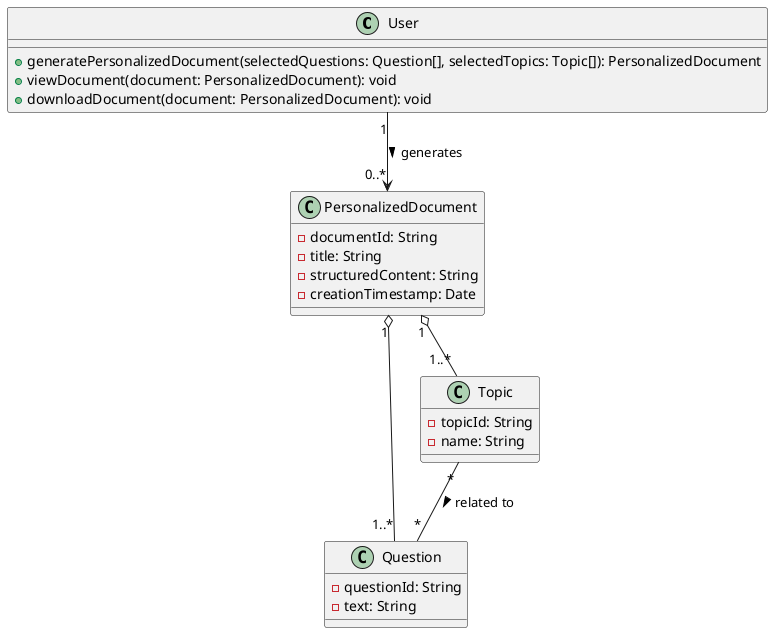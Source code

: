 @startuml
class User {
  + generatePersonalizedDocument(selectedQuestions: Question[], selectedTopics: Topic[]): PersonalizedDocument
  + viewDocument(document: PersonalizedDocument): void
  + downloadDocument(document: PersonalizedDocument): void
}

class PersonalizedDocument {
  - documentId: String
  - title: String
  - structuredContent: String
  - creationTimestamp: Date
}

class Question {
  - questionId: String
  - text: String
}

class Topic {
  - topicId: String
  - name: String
}

User "1" --> "0..*" PersonalizedDocument : generates >

PersonalizedDocument "1" o-- "1..*" Question
PersonalizedDocument "1" o-- "1..*" Topic

Topic "*" -- "*" Question : related to >
@enduml